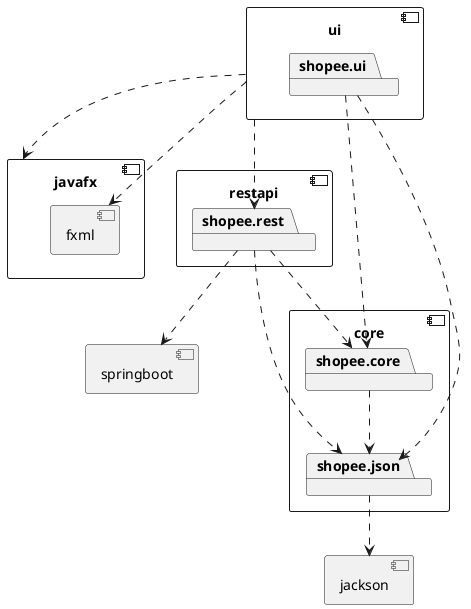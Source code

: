@startuml Shopee

' Pakkediagram som viser de ulike pakkene som ligger i de 
' ulike modulene og hvilke pakker som ligger i dem.
' Litt usikker på strukturen, og her må vi endre på 
' mappestrukturen i prosjektet for at dette diagrammet skal
' funke.

component ui {
    package shopee.ui
}

component core{
    package shopee.core
    package shopee.json
}

component jackson {
}

component javafx {
    component fxml {

    }
}

component restapi {
    package shopee.rest {

    }
}

component springboot {
}



shopee.ui ..> shopee.core
ui ..> javafx
ui ..> fxml
shopee.core ..> shopee.json
shopee.json ..> jackson
shopee.rest ..> springboot
shopee.rest ..> shopee.core
shopee.rest ..> shopee.json
ui ..> shopee.rest 
shopee.ui ..> shopee.json

@enduml